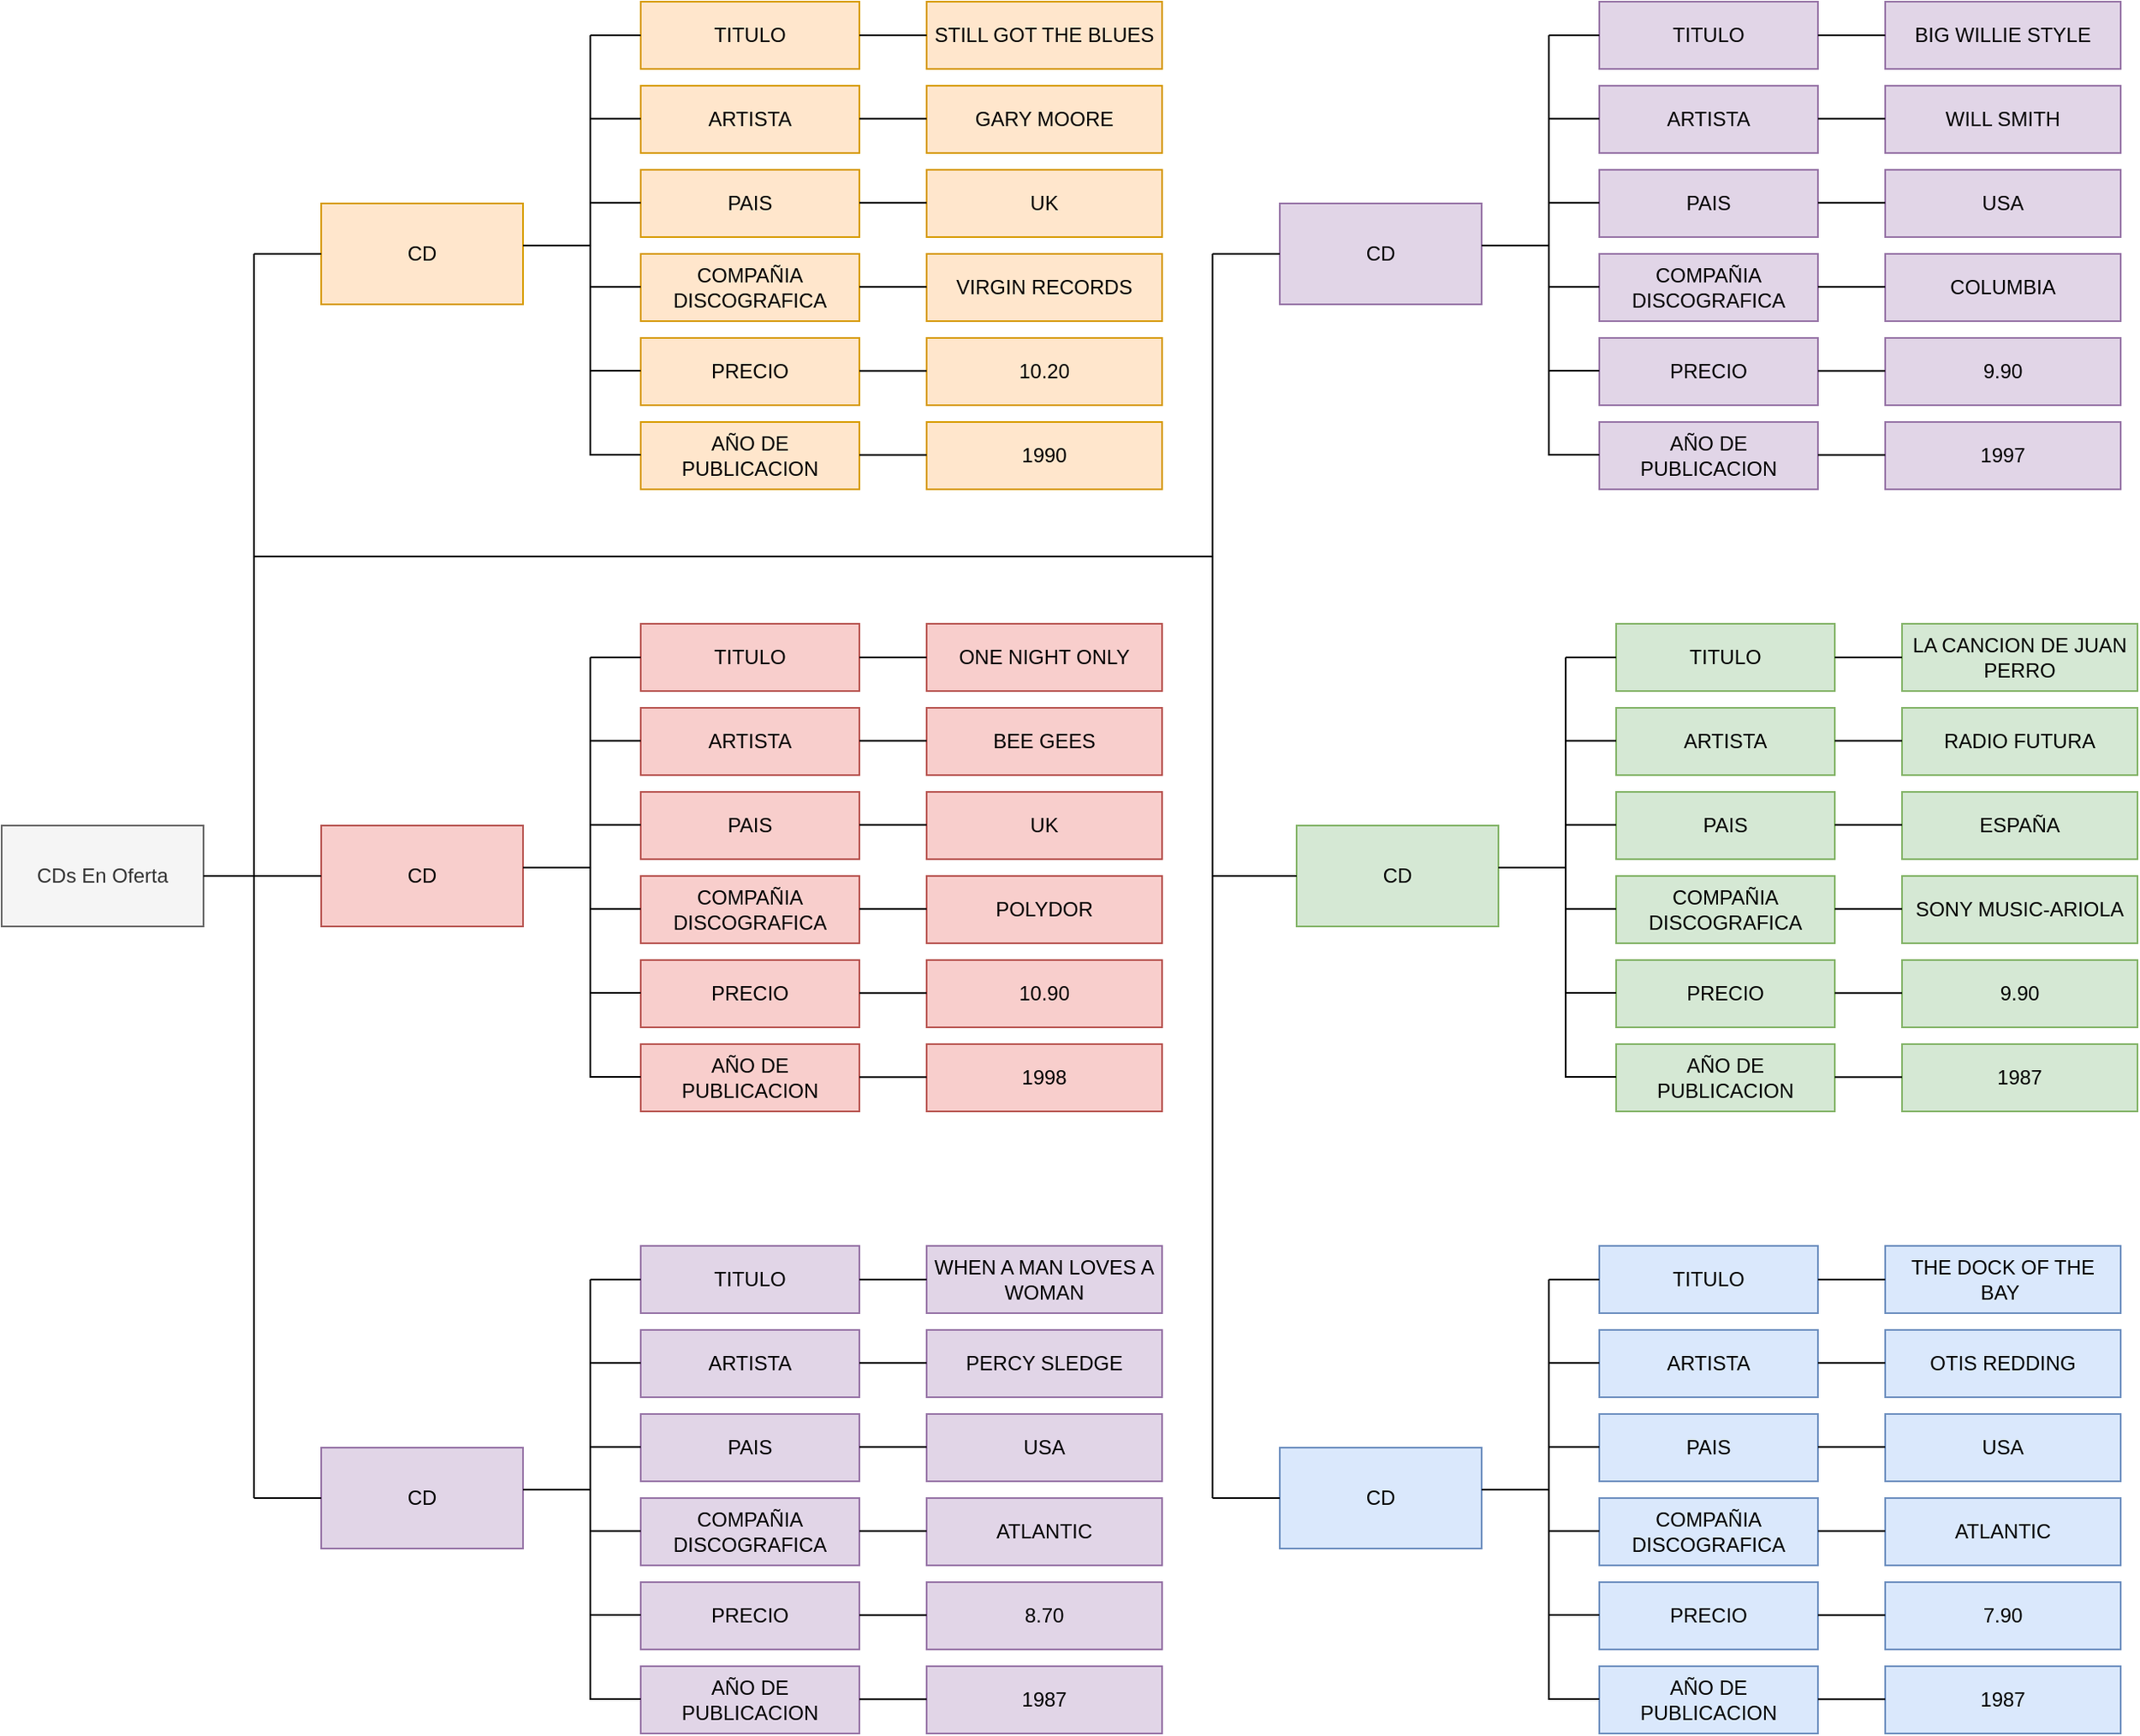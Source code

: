<mxfile version="21.8.2" type="onedrive">
  <diagram name="Página-1" id="pk2CusQJOXCwYCAtvx15">
    <mxGraphModel grid="1" page="1" gridSize="10" guides="1" tooltips="1" connect="1" arrows="1" fold="1" pageScale="1" pageWidth="827" pageHeight="1169" math="0" shadow="0">
      <root>
        <mxCell id="0" />
        <mxCell id="1" parent="0" />
        <mxCell id="7-BalMl8K1AypJRsd0sW-47" value="CDs En Oferta" style="rounded=0;whiteSpace=wrap;html=1;fillColor=#f5f5f5;strokeColor=#666666;fontColor=#333333;" vertex="1" parent="1">
          <mxGeometry x="10" y="520" width="120" height="60" as="geometry" />
        </mxCell>
        <mxCell id="7-BalMl8K1AypJRsd0sW-75" value="TITULO" style="rounded=0;whiteSpace=wrap;html=1;fillColor=#ffe6cc;strokeColor=#d79b00;" vertex="1" parent="1">
          <mxGeometry x="390" y="30" width="130" height="40" as="geometry" />
        </mxCell>
        <mxCell id="7-BalMl8K1AypJRsd0sW-76" value="COMPAÑIA DISCOGRAFICA" style="rounded=0;whiteSpace=wrap;html=1;fillColor=#ffe6cc;strokeColor=#d79b00;" vertex="1" parent="1">
          <mxGeometry x="390" y="180" width="130" height="40" as="geometry" />
        </mxCell>
        <mxCell id="7-BalMl8K1AypJRsd0sW-77" value="PAIS" style="rounded=0;whiteSpace=wrap;html=1;fillColor=#ffe6cc;strokeColor=#d79b00;" vertex="1" parent="1">
          <mxGeometry x="390" y="130" width="130" height="40" as="geometry" />
        </mxCell>
        <mxCell id="7-BalMl8K1AypJRsd0sW-78" value="ARTISTA" style="rounded=0;whiteSpace=wrap;html=1;fillColor=#ffe6cc;strokeColor=#d79b00;" vertex="1" parent="1">
          <mxGeometry x="390" y="80" width="130" height="40" as="geometry" />
        </mxCell>
        <mxCell id="7-BalMl8K1AypJRsd0sW-79" value="STILL GOT THE BLUES" style="rounded=0;whiteSpace=wrap;html=1;fillColor=#ffe6cc;strokeColor=#d79b00;" vertex="1" parent="1">
          <mxGeometry x="560" y="30" width="140" height="40" as="geometry" />
        </mxCell>
        <mxCell id="7-BalMl8K1AypJRsd0sW-80" value="VIRGIN RECORDS" style="rounded=0;whiteSpace=wrap;html=1;fillColor=#ffe6cc;strokeColor=#d79b00;" vertex="1" parent="1">
          <mxGeometry x="560" y="180" width="140" height="40" as="geometry" />
        </mxCell>
        <mxCell id="7-BalMl8K1AypJRsd0sW-81" value="UK" style="rounded=0;whiteSpace=wrap;html=1;fillColor=#ffe6cc;strokeColor=#d79b00;" vertex="1" parent="1">
          <mxGeometry x="560" y="130" width="140" height="40" as="geometry" />
        </mxCell>
        <mxCell id="7-BalMl8K1AypJRsd0sW-82" value="GARY MOORE" style="rounded=0;whiteSpace=wrap;html=1;fillColor=#ffe6cc;strokeColor=#d79b00;" vertex="1" parent="1">
          <mxGeometry x="560" y="80" width="140" height="40" as="geometry" />
        </mxCell>
        <mxCell id="7-BalMl8K1AypJRsd0sW-83" value="CD" style="rounded=0;whiteSpace=wrap;html=1;fillColor=#ffe6cc;strokeColor=#d79b00;" vertex="1" parent="1">
          <mxGeometry x="200" y="150" width="120" height="60" as="geometry" />
        </mxCell>
        <mxCell id="7-BalMl8K1AypJRsd0sW-84" value="" style="endArrow=none;html=1;rounded=0;exitX=1;exitY=0.5;exitDx=0;exitDy=0;" edge="1" parent="1">
          <mxGeometry width="50" height="50" relative="1" as="geometry">
            <mxPoint x="320" y="175" as="sourcePoint" />
            <mxPoint x="360" y="175" as="targetPoint" />
          </mxGeometry>
        </mxCell>
        <mxCell id="7-BalMl8K1AypJRsd0sW-85" value="" style="endArrow=none;html=1;rounded=0;" edge="1" parent="1">
          <mxGeometry width="50" height="50" relative="1" as="geometry">
            <mxPoint x="360" y="300" as="sourcePoint" />
            <mxPoint x="360" y="50" as="targetPoint" />
          </mxGeometry>
        </mxCell>
        <mxCell id="7-BalMl8K1AypJRsd0sW-86" value="" style="endArrow=none;html=1;rounded=0;entryX=0;entryY=0.5;entryDx=0;entryDy=0;" edge="1" parent="1">
          <mxGeometry width="50" height="50" relative="1" as="geometry">
            <mxPoint x="360" y="50" as="sourcePoint" />
            <mxPoint x="390" y="50" as="targetPoint" />
          </mxGeometry>
        </mxCell>
        <mxCell id="7-BalMl8K1AypJRsd0sW-87" value="" style="endArrow=none;html=1;rounded=0;entryX=0;entryY=0.5;entryDx=0;entryDy=0;" edge="1" parent="1">
          <mxGeometry width="50" height="50" relative="1" as="geometry">
            <mxPoint x="360" y="149.58" as="sourcePoint" />
            <mxPoint x="390" y="149.58" as="targetPoint" />
          </mxGeometry>
        </mxCell>
        <mxCell id="7-BalMl8K1AypJRsd0sW-88" value="" style="endArrow=none;html=1;rounded=0;entryX=0;entryY=0.5;entryDx=0;entryDy=0;" edge="1" parent="1">
          <mxGeometry width="50" height="50" relative="1" as="geometry">
            <mxPoint x="360" y="199.58" as="sourcePoint" />
            <mxPoint x="390" y="199.58" as="targetPoint" />
          </mxGeometry>
        </mxCell>
        <mxCell id="7-BalMl8K1AypJRsd0sW-89" value="" style="endArrow=none;html=1;rounded=0;entryX=0;entryY=0.5;entryDx=0;entryDy=0;" edge="1" parent="1">
          <mxGeometry width="50" height="50" relative="1" as="geometry">
            <mxPoint x="360" y="99.58" as="sourcePoint" />
            <mxPoint x="390" y="99.58" as="targetPoint" />
          </mxGeometry>
        </mxCell>
        <mxCell id="7-BalMl8K1AypJRsd0sW-90" value="" style="endArrow=none;html=1;rounded=0;entryX=0;entryY=0.5;entryDx=0;entryDy=0;" edge="1" parent="1" target="7-BalMl8K1AypJRsd0sW-79">
          <mxGeometry width="50" height="50" relative="1" as="geometry">
            <mxPoint x="520" y="50" as="sourcePoint" />
            <mxPoint x="570" as="targetPoint" />
          </mxGeometry>
        </mxCell>
        <mxCell id="7-BalMl8K1AypJRsd0sW-91" value="" style="endArrow=none;html=1;rounded=0;entryX=0;entryY=0.5;entryDx=0;entryDy=0;" edge="1" parent="1">
          <mxGeometry width="50" height="50" relative="1" as="geometry">
            <mxPoint x="520" y="149.58" as="sourcePoint" />
            <mxPoint x="560" y="149.58" as="targetPoint" />
          </mxGeometry>
        </mxCell>
        <mxCell id="7-BalMl8K1AypJRsd0sW-92" value="" style="endArrow=none;html=1;rounded=0;entryX=0;entryY=0.5;entryDx=0;entryDy=0;" edge="1" parent="1">
          <mxGeometry width="50" height="50" relative="1" as="geometry">
            <mxPoint x="520" y="99.58" as="sourcePoint" />
            <mxPoint x="560" y="99.58" as="targetPoint" />
          </mxGeometry>
        </mxCell>
        <mxCell id="7-BalMl8K1AypJRsd0sW-93" value="" style="endArrow=none;html=1;rounded=0;entryX=0;entryY=0.5;entryDx=0;entryDy=0;" edge="1" parent="1">
          <mxGeometry width="50" height="50" relative="1" as="geometry">
            <mxPoint x="520" y="199.58" as="sourcePoint" />
            <mxPoint x="560" y="199.58" as="targetPoint" />
          </mxGeometry>
        </mxCell>
        <mxCell id="7-BalMl8K1AypJRsd0sW-94" value="AÑO DE PUBLICACION" style="rounded=0;whiteSpace=wrap;html=1;fillColor=#ffe6cc;strokeColor=#d79b00;" vertex="1" parent="1">
          <mxGeometry x="390" y="280" width="130" height="40" as="geometry" />
        </mxCell>
        <mxCell id="7-BalMl8K1AypJRsd0sW-95" value="PRECIO" style="rounded=0;whiteSpace=wrap;html=1;fillColor=#ffe6cc;strokeColor=#d79b00;" vertex="1" parent="1">
          <mxGeometry x="390" y="230" width="130" height="40" as="geometry" />
        </mxCell>
        <mxCell id="7-BalMl8K1AypJRsd0sW-96" value="10.20" style="rounded=0;whiteSpace=wrap;html=1;fillColor=#ffe6cc;strokeColor=#d79b00;" vertex="1" parent="1">
          <mxGeometry x="560" y="230" width="140" height="40" as="geometry" />
        </mxCell>
        <mxCell id="7-BalMl8K1AypJRsd0sW-97" value="" style="endArrow=none;html=1;rounded=0;entryX=0;entryY=0.5;entryDx=0;entryDy=0;" edge="1" parent="1">
          <mxGeometry width="50" height="50" relative="1" as="geometry">
            <mxPoint x="520" y="249.58" as="sourcePoint" />
            <mxPoint x="560" y="249.58" as="targetPoint" />
          </mxGeometry>
        </mxCell>
        <mxCell id="7-BalMl8K1AypJRsd0sW-98" value="1990" style="rounded=0;whiteSpace=wrap;html=1;fillColor=#ffe6cc;strokeColor=#d79b00;" vertex="1" parent="1">
          <mxGeometry x="560" y="280" width="140" height="40" as="geometry" />
        </mxCell>
        <mxCell id="7-BalMl8K1AypJRsd0sW-99" value="" style="endArrow=none;html=1;rounded=0;entryX=0;entryY=0.5;entryDx=0;entryDy=0;" edge="1" parent="1">
          <mxGeometry width="50" height="50" relative="1" as="geometry">
            <mxPoint x="520" y="299.58" as="sourcePoint" />
            <mxPoint x="560" y="299.58" as="targetPoint" />
          </mxGeometry>
        </mxCell>
        <mxCell id="7-BalMl8K1AypJRsd0sW-100" value="" style="endArrow=none;html=1;rounded=0;entryX=0;entryY=0.5;entryDx=0;entryDy=0;" edge="1" parent="1">
          <mxGeometry width="50" height="50" relative="1" as="geometry">
            <mxPoint x="360" y="299.5" as="sourcePoint" />
            <mxPoint x="390" y="299.5" as="targetPoint" />
          </mxGeometry>
        </mxCell>
        <mxCell id="7-BalMl8K1AypJRsd0sW-101" value="" style="endArrow=none;html=1;rounded=0;entryX=0;entryY=0.5;entryDx=0;entryDy=0;" edge="1" parent="1">
          <mxGeometry width="50" height="50" relative="1" as="geometry">
            <mxPoint x="360" y="249.5" as="sourcePoint" />
            <mxPoint x="390" y="249.5" as="targetPoint" />
          </mxGeometry>
        </mxCell>
        <mxCell id="7-BalMl8K1AypJRsd0sW-102" value="TITULO" style="rounded=0;whiteSpace=wrap;html=1;fillColor=#f8cecc;strokeColor=#b85450;" vertex="1" parent="1">
          <mxGeometry x="390" y="400" width="130" height="40" as="geometry" />
        </mxCell>
        <mxCell id="7-BalMl8K1AypJRsd0sW-103" value="COMPAÑIA DISCOGRAFICA" style="rounded=0;whiteSpace=wrap;html=1;fillColor=#f8cecc;strokeColor=#b85450;" vertex="1" parent="1">
          <mxGeometry x="390" y="550" width="130" height="40" as="geometry" />
        </mxCell>
        <mxCell id="7-BalMl8K1AypJRsd0sW-104" value="PAIS" style="rounded=0;whiteSpace=wrap;html=1;fillColor=#f8cecc;strokeColor=#b85450;" vertex="1" parent="1">
          <mxGeometry x="390" y="500" width="130" height="40" as="geometry" />
        </mxCell>
        <mxCell id="7-BalMl8K1AypJRsd0sW-105" value="ARTISTA" style="rounded=0;whiteSpace=wrap;html=1;fillColor=#f8cecc;strokeColor=#b85450;" vertex="1" parent="1">
          <mxGeometry x="390" y="450" width="130" height="40" as="geometry" />
        </mxCell>
        <mxCell id="7-BalMl8K1AypJRsd0sW-106" value="ONE NIGHT ONLY" style="rounded=0;whiteSpace=wrap;html=1;fillColor=#f8cecc;strokeColor=#b85450;" vertex="1" parent="1">
          <mxGeometry x="560" y="400" width="140" height="40" as="geometry" />
        </mxCell>
        <mxCell id="7-BalMl8K1AypJRsd0sW-107" value="POLYDOR" style="rounded=0;whiteSpace=wrap;html=1;fillColor=#f8cecc;strokeColor=#b85450;" vertex="1" parent="1">
          <mxGeometry x="560" y="550" width="140" height="40" as="geometry" />
        </mxCell>
        <mxCell id="7-BalMl8K1AypJRsd0sW-108" value="UK" style="rounded=0;whiteSpace=wrap;html=1;fillColor=#f8cecc;strokeColor=#b85450;" vertex="1" parent="1">
          <mxGeometry x="560" y="500" width="140" height="40" as="geometry" />
        </mxCell>
        <mxCell id="7-BalMl8K1AypJRsd0sW-109" value="BEE GEES" style="rounded=0;whiteSpace=wrap;html=1;fillColor=#f8cecc;strokeColor=#b85450;" vertex="1" parent="1">
          <mxGeometry x="560" y="450" width="140" height="40" as="geometry" />
        </mxCell>
        <mxCell id="7-BalMl8K1AypJRsd0sW-110" value="CD" style="rounded=0;whiteSpace=wrap;html=1;fillColor=#f8cecc;strokeColor=#b85450;" vertex="1" parent="1">
          <mxGeometry x="200" y="520" width="120" height="60" as="geometry" />
        </mxCell>
        <mxCell id="7-BalMl8K1AypJRsd0sW-111" value="" style="endArrow=none;html=1;rounded=0;exitX=1;exitY=0.5;exitDx=0;exitDy=0;" edge="1" parent="1">
          <mxGeometry width="50" height="50" relative="1" as="geometry">
            <mxPoint x="320" y="545" as="sourcePoint" />
            <mxPoint x="360" y="545" as="targetPoint" />
          </mxGeometry>
        </mxCell>
        <mxCell id="7-BalMl8K1AypJRsd0sW-112" value="" style="endArrow=none;html=1;rounded=0;" edge="1" parent="1">
          <mxGeometry width="50" height="50" relative="1" as="geometry">
            <mxPoint x="360" y="670" as="sourcePoint" />
            <mxPoint x="360" y="420" as="targetPoint" />
          </mxGeometry>
        </mxCell>
        <mxCell id="7-BalMl8K1AypJRsd0sW-113" value="" style="endArrow=none;html=1;rounded=0;entryX=0;entryY=0.5;entryDx=0;entryDy=0;" edge="1" parent="1">
          <mxGeometry width="50" height="50" relative="1" as="geometry">
            <mxPoint x="360" y="420" as="sourcePoint" />
            <mxPoint x="390" y="420" as="targetPoint" />
          </mxGeometry>
        </mxCell>
        <mxCell id="7-BalMl8K1AypJRsd0sW-114" value="" style="endArrow=none;html=1;rounded=0;entryX=0;entryY=0.5;entryDx=0;entryDy=0;" edge="1" parent="1">
          <mxGeometry width="50" height="50" relative="1" as="geometry">
            <mxPoint x="360" y="519.58" as="sourcePoint" />
            <mxPoint x="390" y="519.58" as="targetPoint" />
          </mxGeometry>
        </mxCell>
        <mxCell id="7-BalMl8K1AypJRsd0sW-115" value="" style="endArrow=none;html=1;rounded=0;entryX=0;entryY=0.5;entryDx=0;entryDy=0;" edge="1" parent="1">
          <mxGeometry width="50" height="50" relative="1" as="geometry">
            <mxPoint x="360" y="569.58" as="sourcePoint" />
            <mxPoint x="390" y="569.58" as="targetPoint" />
          </mxGeometry>
        </mxCell>
        <mxCell id="7-BalMl8K1AypJRsd0sW-116" value="" style="endArrow=none;html=1;rounded=0;entryX=0;entryY=0.5;entryDx=0;entryDy=0;" edge="1" parent="1">
          <mxGeometry width="50" height="50" relative="1" as="geometry">
            <mxPoint x="360" y="469.58" as="sourcePoint" />
            <mxPoint x="390" y="469.58" as="targetPoint" />
          </mxGeometry>
        </mxCell>
        <mxCell id="7-BalMl8K1AypJRsd0sW-117" value="" style="endArrow=none;html=1;rounded=0;entryX=0;entryY=0.5;entryDx=0;entryDy=0;" edge="1" parent="1" target="7-BalMl8K1AypJRsd0sW-106">
          <mxGeometry width="50" height="50" relative="1" as="geometry">
            <mxPoint x="520" y="420" as="sourcePoint" />
            <mxPoint x="570" y="370" as="targetPoint" />
          </mxGeometry>
        </mxCell>
        <mxCell id="7-BalMl8K1AypJRsd0sW-118" value="" style="endArrow=none;html=1;rounded=0;entryX=0;entryY=0.5;entryDx=0;entryDy=0;" edge="1" parent="1">
          <mxGeometry width="50" height="50" relative="1" as="geometry">
            <mxPoint x="520" y="519.58" as="sourcePoint" />
            <mxPoint x="560" y="519.58" as="targetPoint" />
          </mxGeometry>
        </mxCell>
        <mxCell id="7-BalMl8K1AypJRsd0sW-119" value="" style="endArrow=none;html=1;rounded=0;entryX=0;entryY=0.5;entryDx=0;entryDy=0;" edge="1" parent="1">
          <mxGeometry width="50" height="50" relative="1" as="geometry">
            <mxPoint x="520" y="469.58" as="sourcePoint" />
            <mxPoint x="560" y="469.58" as="targetPoint" />
          </mxGeometry>
        </mxCell>
        <mxCell id="7-BalMl8K1AypJRsd0sW-120" value="" style="endArrow=none;html=1;rounded=0;entryX=0;entryY=0.5;entryDx=0;entryDy=0;" edge="1" parent="1">
          <mxGeometry width="50" height="50" relative="1" as="geometry">
            <mxPoint x="520" y="569.58" as="sourcePoint" />
            <mxPoint x="560" y="569.58" as="targetPoint" />
          </mxGeometry>
        </mxCell>
        <mxCell id="7-BalMl8K1AypJRsd0sW-121" value="AÑO DE PUBLICACION" style="rounded=0;whiteSpace=wrap;html=1;fillColor=#f8cecc;strokeColor=#b85450;" vertex="1" parent="1">
          <mxGeometry x="390" y="650" width="130" height="40" as="geometry" />
        </mxCell>
        <mxCell id="7-BalMl8K1AypJRsd0sW-122" value="PRECIO" style="rounded=0;whiteSpace=wrap;html=1;fillColor=#f8cecc;strokeColor=#b85450;" vertex="1" parent="1">
          <mxGeometry x="390" y="600" width="130" height="40" as="geometry" />
        </mxCell>
        <mxCell id="7-BalMl8K1AypJRsd0sW-123" value="10.90" style="rounded=0;whiteSpace=wrap;html=1;fillColor=#f8cecc;strokeColor=#b85450;" vertex="1" parent="1">
          <mxGeometry x="560" y="600" width="140" height="40" as="geometry" />
        </mxCell>
        <mxCell id="7-BalMl8K1AypJRsd0sW-124" value="" style="endArrow=none;html=1;rounded=0;entryX=0;entryY=0.5;entryDx=0;entryDy=0;" edge="1" parent="1">
          <mxGeometry width="50" height="50" relative="1" as="geometry">
            <mxPoint x="520" y="619.58" as="sourcePoint" />
            <mxPoint x="560" y="619.58" as="targetPoint" />
          </mxGeometry>
        </mxCell>
        <mxCell id="7-BalMl8K1AypJRsd0sW-125" value="1998" style="rounded=0;whiteSpace=wrap;html=1;fillColor=#f8cecc;strokeColor=#b85450;" vertex="1" parent="1">
          <mxGeometry x="560" y="650" width="140" height="40" as="geometry" />
        </mxCell>
        <mxCell id="7-BalMl8K1AypJRsd0sW-126" value="" style="endArrow=none;html=1;rounded=0;entryX=0;entryY=0.5;entryDx=0;entryDy=0;" edge="1" parent="1">
          <mxGeometry width="50" height="50" relative="1" as="geometry">
            <mxPoint x="520" y="669.58" as="sourcePoint" />
            <mxPoint x="560" y="669.58" as="targetPoint" />
          </mxGeometry>
        </mxCell>
        <mxCell id="7-BalMl8K1AypJRsd0sW-127" value="" style="endArrow=none;html=1;rounded=0;entryX=0;entryY=0.5;entryDx=0;entryDy=0;" edge="1" parent="1">
          <mxGeometry width="50" height="50" relative="1" as="geometry">
            <mxPoint x="360" y="669.5" as="sourcePoint" />
            <mxPoint x="390" y="669.5" as="targetPoint" />
          </mxGeometry>
        </mxCell>
        <mxCell id="7-BalMl8K1AypJRsd0sW-128" value="" style="endArrow=none;html=1;rounded=0;entryX=0;entryY=0.5;entryDx=0;entryDy=0;" edge="1" parent="1">
          <mxGeometry width="50" height="50" relative="1" as="geometry">
            <mxPoint x="360" y="619.5" as="sourcePoint" />
            <mxPoint x="390" y="619.5" as="targetPoint" />
          </mxGeometry>
        </mxCell>
        <mxCell id="7-BalMl8K1AypJRsd0sW-129" value="TITULO" style="rounded=0;whiteSpace=wrap;html=1;fillColor=#e1d5e7;strokeColor=#9673a6;" vertex="1" parent="1">
          <mxGeometry x="390" y="770" width="130" height="40" as="geometry" />
        </mxCell>
        <mxCell id="7-BalMl8K1AypJRsd0sW-130" value="COMPAÑIA DISCOGRAFICA" style="rounded=0;whiteSpace=wrap;html=1;fillColor=#e1d5e7;strokeColor=#9673a6;" vertex="1" parent="1">
          <mxGeometry x="390" y="920" width="130" height="40" as="geometry" />
        </mxCell>
        <mxCell id="7-BalMl8K1AypJRsd0sW-131" value="PAIS" style="rounded=0;whiteSpace=wrap;html=1;fillColor=#e1d5e7;strokeColor=#9673a6;" vertex="1" parent="1">
          <mxGeometry x="390" y="870" width="130" height="40" as="geometry" />
        </mxCell>
        <mxCell id="7-BalMl8K1AypJRsd0sW-132" value="ARTISTA" style="rounded=0;whiteSpace=wrap;html=1;fillColor=#e1d5e7;strokeColor=#9673a6;" vertex="1" parent="1">
          <mxGeometry x="390" y="820" width="130" height="40" as="geometry" />
        </mxCell>
        <mxCell id="7-BalMl8K1AypJRsd0sW-133" value="WHEN A MAN LOVES A WOMAN" style="rounded=0;whiteSpace=wrap;html=1;fillColor=#e1d5e7;strokeColor=#9673a6;" vertex="1" parent="1">
          <mxGeometry x="560" y="770" width="140" height="40" as="geometry" />
        </mxCell>
        <mxCell id="7-BalMl8K1AypJRsd0sW-134" value="ATLANTIC" style="rounded=0;whiteSpace=wrap;html=1;fillColor=#e1d5e7;strokeColor=#9673a6;" vertex="1" parent="1">
          <mxGeometry x="560" y="920" width="140" height="40" as="geometry" />
        </mxCell>
        <mxCell id="7-BalMl8K1AypJRsd0sW-135" value="USA" style="rounded=0;whiteSpace=wrap;html=1;fillColor=#e1d5e7;strokeColor=#9673a6;" vertex="1" parent="1">
          <mxGeometry x="560" y="870" width="140" height="40" as="geometry" />
        </mxCell>
        <mxCell id="7-BalMl8K1AypJRsd0sW-136" value="PERCY SLEDGE" style="rounded=0;whiteSpace=wrap;html=1;fillColor=#e1d5e7;strokeColor=#9673a6;" vertex="1" parent="1">
          <mxGeometry x="560" y="820" width="140" height="40" as="geometry" />
        </mxCell>
        <mxCell id="7-BalMl8K1AypJRsd0sW-137" value="CD" style="rounded=0;whiteSpace=wrap;html=1;fillColor=#e1d5e7;strokeColor=#9673a6;" vertex="1" parent="1">
          <mxGeometry x="200" y="890" width="120" height="60" as="geometry" />
        </mxCell>
        <mxCell id="7-BalMl8K1AypJRsd0sW-138" value="" style="endArrow=none;html=1;rounded=0;exitX=1;exitY=0.5;exitDx=0;exitDy=0;" edge="1" parent="1">
          <mxGeometry width="50" height="50" relative="1" as="geometry">
            <mxPoint x="320" y="915" as="sourcePoint" />
            <mxPoint x="360" y="915" as="targetPoint" />
          </mxGeometry>
        </mxCell>
        <mxCell id="7-BalMl8K1AypJRsd0sW-139" value="" style="endArrow=none;html=1;rounded=0;" edge="1" parent="1">
          <mxGeometry width="50" height="50" relative="1" as="geometry">
            <mxPoint x="360" y="1040" as="sourcePoint" />
            <mxPoint x="360" y="790" as="targetPoint" />
          </mxGeometry>
        </mxCell>
        <mxCell id="7-BalMl8K1AypJRsd0sW-140" value="" style="endArrow=none;html=1;rounded=0;entryX=0;entryY=0.5;entryDx=0;entryDy=0;" edge="1" parent="1">
          <mxGeometry width="50" height="50" relative="1" as="geometry">
            <mxPoint x="360" y="790" as="sourcePoint" />
            <mxPoint x="390" y="790" as="targetPoint" />
          </mxGeometry>
        </mxCell>
        <mxCell id="7-BalMl8K1AypJRsd0sW-141" value="" style="endArrow=none;html=1;rounded=0;entryX=0;entryY=0.5;entryDx=0;entryDy=0;" edge="1" parent="1">
          <mxGeometry width="50" height="50" relative="1" as="geometry">
            <mxPoint x="360" y="889.58" as="sourcePoint" />
            <mxPoint x="390" y="889.58" as="targetPoint" />
          </mxGeometry>
        </mxCell>
        <mxCell id="7-BalMl8K1AypJRsd0sW-142" value="" style="endArrow=none;html=1;rounded=0;entryX=0;entryY=0.5;entryDx=0;entryDy=0;" edge="1" parent="1">
          <mxGeometry width="50" height="50" relative="1" as="geometry">
            <mxPoint x="360" y="939.58" as="sourcePoint" />
            <mxPoint x="390" y="939.58" as="targetPoint" />
          </mxGeometry>
        </mxCell>
        <mxCell id="7-BalMl8K1AypJRsd0sW-143" value="" style="endArrow=none;html=1;rounded=0;entryX=0;entryY=0.5;entryDx=0;entryDy=0;" edge="1" parent="1">
          <mxGeometry width="50" height="50" relative="1" as="geometry">
            <mxPoint x="360" y="839.58" as="sourcePoint" />
            <mxPoint x="390" y="839.58" as="targetPoint" />
          </mxGeometry>
        </mxCell>
        <mxCell id="7-BalMl8K1AypJRsd0sW-144" value="" style="endArrow=none;html=1;rounded=0;entryX=0;entryY=0.5;entryDx=0;entryDy=0;" edge="1" parent="1" target="7-BalMl8K1AypJRsd0sW-133">
          <mxGeometry width="50" height="50" relative="1" as="geometry">
            <mxPoint x="520" y="790" as="sourcePoint" />
            <mxPoint x="570" y="740" as="targetPoint" />
          </mxGeometry>
        </mxCell>
        <mxCell id="7-BalMl8K1AypJRsd0sW-145" value="" style="endArrow=none;html=1;rounded=0;entryX=0;entryY=0.5;entryDx=0;entryDy=0;" edge="1" parent="1">
          <mxGeometry width="50" height="50" relative="1" as="geometry">
            <mxPoint x="520" y="889.58" as="sourcePoint" />
            <mxPoint x="560" y="889.58" as="targetPoint" />
          </mxGeometry>
        </mxCell>
        <mxCell id="7-BalMl8K1AypJRsd0sW-146" value="" style="endArrow=none;html=1;rounded=0;entryX=0;entryY=0.5;entryDx=0;entryDy=0;" edge="1" parent="1">
          <mxGeometry width="50" height="50" relative="1" as="geometry">
            <mxPoint x="520" y="839.58" as="sourcePoint" />
            <mxPoint x="560" y="839.58" as="targetPoint" />
          </mxGeometry>
        </mxCell>
        <mxCell id="7-BalMl8K1AypJRsd0sW-147" value="" style="endArrow=none;html=1;rounded=0;entryX=0;entryY=0.5;entryDx=0;entryDy=0;" edge="1" parent="1">
          <mxGeometry width="50" height="50" relative="1" as="geometry">
            <mxPoint x="520" y="939.58" as="sourcePoint" />
            <mxPoint x="560" y="939.58" as="targetPoint" />
          </mxGeometry>
        </mxCell>
        <mxCell id="7-BalMl8K1AypJRsd0sW-148" value="AÑO DE PUBLICACION" style="rounded=0;whiteSpace=wrap;html=1;fillColor=#e1d5e7;strokeColor=#9673a6;" vertex="1" parent="1">
          <mxGeometry x="390" y="1020" width="130" height="40" as="geometry" />
        </mxCell>
        <mxCell id="7-BalMl8K1AypJRsd0sW-149" value="PRECIO" style="rounded=0;whiteSpace=wrap;html=1;fillColor=#e1d5e7;strokeColor=#9673a6;" vertex="1" parent="1">
          <mxGeometry x="390" y="970" width="130" height="40" as="geometry" />
        </mxCell>
        <mxCell id="7-BalMl8K1AypJRsd0sW-150" value="8.70" style="rounded=0;whiteSpace=wrap;html=1;fillColor=#e1d5e7;strokeColor=#9673a6;" vertex="1" parent="1">
          <mxGeometry x="560" y="970" width="140" height="40" as="geometry" />
        </mxCell>
        <mxCell id="7-BalMl8K1AypJRsd0sW-151" value="" style="endArrow=none;html=1;rounded=0;entryX=0;entryY=0.5;entryDx=0;entryDy=0;" edge="1" parent="1">
          <mxGeometry width="50" height="50" relative="1" as="geometry">
            <mxPoint x="520" y="989.58" as="sourcePoint" />
            <mxPoint x="560" y="989.58" as="targetPoint" />
          </mxGeometry>
        </mxCell>
        <mxCell id="7-BalMl8K1AypJRsd0sW-152" value="1987" style="rounded=0;whiteSpace=wrap;html=1;fillColor=#e1d5e7;strokeColor=#9673a6;" vertex="1" parent="1">
          <mxGeometry x="560" y="1020" width="140" height="40" as="geometry" />
        </mxCell>
        <mxCell id="7-BalMl8K1AypJRsd0sW-153" value="" style="endArrow=none;html=1;rounded=0;entryX=0;entryY=0.5;entryDx=0;entryDy=0;" edge="1" parent="1">
          <mxGeometry width="50" height="50" relative="1" as="geometry">
            <mxPoint x="520" y="1039.58" as="sourcePoint" />
            <mxPoint x="560" y="1039.58" as="targetPoint" />
          </mxGeometry>
        </mxCell>
        <mxCell id="7-BalMl8K1AypJRsd0sW-154" value="" style="endArrow=none;html=1;rounded=0;entryX=0;entryY=0.5;entryDx=0;entryDy=0;" edge="1" parent="1">
          <mxGeometry width="50" height="50" relative="1" as="geometry">
            <mxPoint x="360" y="1039.5" as="sourcePoint" />
            <mxPoint x="390" y="1039.5" as="targetPoint" />
          </mxGeometry>
        </mxCell>
        <mxCell id="7-BalMl8K1AypJRsd0sW-155" value="" style="endArrow=none;html=1;rounded=0;entryX=0;entryY=0.5;entryDx=0;entryDy=0;" edge="1" parent="1">
          <mxGeometry width="50" height="50" relative="1" as="geometry">
            <mxPoint x="360" y="989.5" as="sourcePoint" />
            <mxPoint x="390" y="989.5" as="targetPoint" />
          </mxGeometry>
        </mxCell>
        <mxCell id="7-BalMl8K1AypJRsd0sW-156" value="TITULO" style="rounded=0;whiteSpace=wrap;html=1;fillColor=#e1d5e7;strokeColor=#9673a6;" vertex="1" parent="1">
          <mxGeometry x="960" y="30" width="130" height="40" as="geometry" />
        </mxCell>
        <mxCell id="7-BalMl8K1AypJRsd0sW-157" value="COMPAÑIA DISCOGRAFICA" style="rounded=0;whiteSpace=wrap;html=1;fillColor=#e1d5e7;strokeColor=#9673a6;" vertex="1" parent="1">
          <mxGeometry x="960" y="180" width="130" height="40" as="geometry" />
        </mxCell>
        <mxCell id="7-BalMl8K1AypJRsd0sW-158" value="PAIS" style="rounded=0;whiteSpace=wrap;html=1;fillColor=#e1d5e7;strokeColor=#9673a6;" vertex="1" parent="1">
          <mxGeometry x="960" y="130" width="130" height="40" as="geometry" />
        </mxCell>
        <mxCell id="7-BalMl8K1AypJRsd0sW-159" value="ARTISTA" style="rounded=0;whiteSpace=wrap;html=1;fillColor=#e1d5e7;strokeColor=#9673a6;" vertex="1" parent="1">
          <mxGeometry x="960" y="80" width="130" height="40" as="geometry" />
        </mxCell>
        <mxCell id="7-BalMl8K1AypJRsd0sW-160" value="BIG WILLIE STYLE" style="rounded=0;whiteSpace=wrap;html=1;fillColor=#e1d5e7;strokeColor=#9673a6;" vertex="1" parent="1">
          <mxGeometry x="1130" y="30" width="140" height="40" as="geometry" />
        </mxCell>
        <mxCell id="7-BalMl8K1AypJRsd0sW-161" value="COLUMBIA" style="rounded=0;whiteSpace=wrap;html=1;fillColor=#e1d5e7;strokeColor=#9673a6;" vertex="1" parent="1">
          <mxGeometry x="1130" y="180" width="140" height="40" as="geometry" />
        </mxCell>
        <mxCell id="7-BalMl8K1AypJRsd0sW-162" value="USA" style="rounded=0;whiteSpace=wrap;html=1;fillColor=#e1d5e7;strokeColor=#9673a6;" vertex="1" parent="1">
          <mxGeometry x="1130" y="130" width="140" height="40" as="geometry" />
        </mxCell>
        <mxCell id="7-BalMl8K1AypJRsd0sW-163" value="WILL SMITH" style="rounded=0;whiteSpace=wrap;html=1;fillColor=#e1d5e7;strokeColor=#9673a6;" vertex="1" parent="1">
          <mxGeometry x="1130" y="80" width="140" height="40" as="geometry" />
        </mxCell>
        <mxCell id="7-BalMl8K1AypJRsd0sW-164" value="CD" style="rounded=0;whiteSpace=wrap;html=1;fillColor=#e1d5e7;strokeColor=#9673a6;" vertex="1" parent="1">
          <mxGeometry x="770" y="150" width="120" height="60" as="geometry" />
        </mxCell>
        <mxCell id="7-BalMl8K1AypJRsd0sW-165" value="" style="endArrow=none;html=1;rounded=0;exitX=1;exitY=0.5;exitDx=0;exitDy=0;" edge="1" parent="1">
          <mxGeometry width="50" height="50" relative="1" as="geometry">
            <mxPoint x="890" y="175" as="sourcePoint" />
            <mxPoint x="930" y="175" as="targetPoint" />
          </mxGeometry>
        </mxCell>
        <mxCell id="7-BalMl8K1AypJRsd0sW-166" value="" style="endArrow=none;html=1;rounded=0;" edge="1" parent="1">
          <mxGeometry width="50" height="50" relative="1" as="geometry">
            <mxPoint x="930" y="300" as="sourcePoint" />
            <mxPoint x="930" y="50" as="targetPoint" />
          </mxGeometry>
        </mxCell>
        <mxCell id="7-BalMl8K1AypJRsd0sW-167" value="" style="endArrow=none;html=1;rounded=0;entryX=0;entryY=0.5;entryDx=0;entryDy=0;" edge="1" parent="1">
          <mxGeometry width="50" height="50" relative="1" as="geometry">
            <mxPoint x="930" y="50" as="sourcePoint" />
            <mxPoint x="960" y="50" as="targetPoint" />
          </mxGeometry>
        </mxCell>
        <mxCell id="7-BalMl8K1AypJRsd0sW-168" value="" style="endArrow=none;html=1;rounded=0;entryX=0;entryY=0.5;entryDx=0;entryDy=0;" edge="1" parent="1">
          <mxGeometry width="50" height="50" relative="1" as="geometry">
            <mxPoint x="930" y="149.58" as="sourcePoint" />
            <mxPoint x="960" y="149.58" as="targetPoint" />
          </mxGeometry>
        </mxCell>
        <mxCell id="7-BalMl8K1AypJRsd0sW-169" value="" style="endArrow=none;html=1;rounded=0;entryX=0;entryY=0.5;entryDx=0;entryDy=0;" edge="1" parent="1">
          <mxGeometry width="50" height="50" relative="1" as="geometry">
            <mxPoint x="930" y="199.58" as="sourcePoint" />
            <mxPoint x="960" y="199.58" as="targetPoint" />
          </mxGeometry>
        </mxCell>
        <mxCell id="7-BalMl8K1AypJRsd0sW-170" value="" style="endArrow=none;html=1;rounded=0;entryX=0;entryY=0.5;entryDx=0;entryDy=0;" edge="1" parent="1">
          <mxGeometry width="50" height="50" relative="1" as="geometry">
            <mxPoint x="930" y="99.58" as="sourcePoint" />
            <mxPoint x="960" y="99.58" as="targetPoint" />
          </mxGeometry>
        </mxCell>
        <mxCell id="7-BalMl8K1AypJRsd0sW-171" value="" style="endArrow=none;html=1;rounded=0;entryX=0;entryY=0.5;entryDx=0;entryDy=0;" edge="1" parent="1" target="7-BalMl8K1AypJRsd0sW-160">
          <mxGeometry width="50" height="50" relative="1" as="geometry">
            <mxPoint x="1090" y="50" as="sourcePoint" />
            <mxPoint x="1140" as="targetPoint" />
          </mxGeometry>
        </mxCell>
        <mxCell id="7-BalMl8K1AypJRsd0sW-172" value="" style="endArrow=none;html=1;rounded=0;entryX=0;entryY=0.5;entryDx=0;entryDy=0;" edge="1" parent="1">
          <mxGeometry width="50" height="50" relative="1" as="geometry">
            <mxPoint x="1090" y="149.58" as="sourcePoint" />
            <mxPoint x="1130" y="149.58" as="targetPoint" />
          </mxGeometry>
        </mxCell>
        <mxCell id="7-BalMl8K1AypJRsd0sW-173" value="" style="endArrow=none;html=1;rounded=0;entryX=0;entryY=0.5;entryDx=0;entryDy=0;" edge="1" parent="1">
          <mxGeometry width="50" height="50" relative="1" as="geometry">
            <mxPoint x="1090" y="99.58" as="sourcePoint" />
            <mxPoint x="1130" y="99.58" as="targetPoint" />
          </mxGeometry>
        </mxCell>
        <mxCell id="7-BalMl8K1AypJRsd0sW-174" value="" style="endArrow=none;html=1;rounded=0;entryX=0;entryY=0.5;entryDx=0;entryDy=0;" edge="1" parent="1">
          <mxGeometry width="50" height="50" relative="1" as="geometry">
            <mxPoint x="1090" y="199.58" as="sourcePoint" />
            <mxPoint x="1130" y="199.58" as="targetPoint" />
          </mxGeometry>
        </mxCell>
        <mxCell id="7-BalMl8K1AypJRsd0sW-175" value="AÑO DE PUBLICACION" style="rounded=0;whiteSpace=wrap;html=1;fillColor=#e1d5e7;strokeColor=#9673a6;" vertex="1" parent="1">
          <mxGeometry x="960" y="280" width="130" height="40" as="geometry" />
        </mxCell>
        <mxCell id="7-BalMl8K1AypJRsd0sW-176" value="PRECIO" style="rounded=0;whiteSpace=wrap;html=1;fillColor=#e1d5e7;strokeColor=#9673a6;" vertex="1" parent="1">
          <mxGeometry x="960" y="230" width="130" height="40" as="geometry" />
        </mxCell>
        <mxCell id="7-BalMl8K1AypJRsd0sW-177" value="9.90" style="rounded=0;whiteSpace=wrap;html=1;fillColor=#e1d5e7;strokeColor=#9673a6;" vertex="1" parent="1">
          <mxGeometry x="1130" y="230" width="140" height="40" as="geometry" />
        </mxCell>
        <mxCell id="7-BalMl8K1AypJRsd0sW-178" value="" style="endArrow=none;html=1;rounded=0;entryX=0;entryY=0.5;entryDx=0;entryDy=0;" edge="1" parent="1">
          <mxGeometry width="50" height="50" relative="1" as="geometry">
            <mxPoint x="1090" y="249.58" as="sourcePoint" />
            <mxPoint x="1130" y="249.58" as="targetPoint" />
          </mxGeometry>
        </mxCell>
        <mxCell id="7-BalMl8K1AypJRsd0sW-179" value="1997" style="rounded=0;whiteSpace=wrap;html=1;fillColor=#e1d5e7;strokeColor=#9673a6;" vertex="1" parent="1">
          <mxGeometry x="1130" y="280" width="140" height="40" as="geometry" />
        </mxCell>
        <mxCell id="7-BalMl8K1AypJRsd0sW-180" value="" style="endArrow=none;html=1;rounded=0;entryX=0;entryY=0.5;entryDx=0;entryDy=0;" edge="1" parent="1">
          <mxGeometry width="50" height="50" relative="1" as="geometry">
            <mxPoint x="1090" y="299.58" as="sourcePoint" />
            <mxPoint x="1130" y="299.58" as="targetPoint" />
          </mxGeometry>
        </mxCell>
        <mxCell id="7-BalMl8K1AypJRsd0sW-181" value="" style="endArrow=none;html=1;rounded=0;entryX=0;entryY=0.5;entryDx=0;entryDy=0;" edge="1" parent="1">
          <mxGeometry width="50" height="50" relative="1" as="geometry">
            <mxPoint x="930" y="299.5" as="sourcePoint" />
            <mxPoint x="960" y="299.5" as="targetPoint" />
          </mxGeometry>
        </mxCell>
        <mxCell id="7-BalMl8K1AypJRsd0sW-182" value="" style="endArrow=none;html=1;rounded=0;entryX=0;entryY=0.5;entryDx=0;entryDy=0;" edge="1" parent="1">
          <mxGeometry width="50" height="50" relative="1" as="geometry">
            <mxPoint x="930" y="249.5" as="sourcePoint" />
            <mxPoint x="960" y="249.5" as="targetPoint" />
          </mxGeometry>
        </mxCell>
        <mxCell id="7-BalMl8K1AypJRsd0sW-183" value="TITULO" style="rounded=0;whiteSpace=wrap;html=1;fillColor=#d5e8d4;strokeColor=#82b366;" vertex="1" parent="1">
          <mxGeometry x="970" y="400" width="130" height="40" as="geometry" />
        </mxCell>
        <mxCell id="7-BalMl8K1AypJRsd0sW-184" value="COMPAÑIA DISCOGRAFICA" style="rounded=0;whiteSpace=wrap;html=1;fillColor=#d5e8d4;strokeColor=#82b366;" vertex="1" parent="1">
          <mxGeometry x="970" y="550" width="130" height="40" as="geometry" />
        </mxCell>
        <mxCell id="7-BalMl8K1AypJRsd0sW-185" value="PAIS" style="rounded=0;whiteSpace=wrap;html=1;fillColor=#d5e8d4;strokeColor=#82b366;" vertex="1" parent="1">
          <mxGeometry x="970" y="500" width="130" height="40" as="geometry" />
        </mxCell>
        <mxCell id="7-BalMl8K1AypJRsd0sW-186" value="ARTISTA" style="rounded=0;whiteSpace=wrap;html=1;fillColor=#d5e8d4;strokeColor=#82b366;" vertex="1" parent="1">
          <mxGeometry x="970" y="450" width="130" height="40" as="geometry" />
        </mxCell>
        <mxCell id="7-BalMl8K1AypJRsd0sW-187" value="LA CANCION DE JUAN PERRO" style="rounded=0;whiteSpace=wrap;html=1;fillColor=#d5e8d4;strokeColor=#82b366;" vertex="1" parent="1">
          <mxGeometry x="1140" y="400" width="140" height="40" as="geometry" />
        </mxCell>
        <mxCell id="7-BalMl8K1AypJRsd0sW-188" value="SONY MUSIC-ARIOLA" style="rounded=0;whiteSpace=wrap;html=1;fillColor=#d5e8d4;strokeColor=#82b366;" vertex="1" parent="1">
          <mxGeometry x="1140" y="550" width="140" height="40" as="geometry" />
        </mxCell>
        <mxCell id="7-BalMl8K1AypJRsd0sW-189" value="ESPAÑA" style="rounded=0;whiteSpace=wrap;html=1;fillColor=#d5e8d4;strokeColor=#82b366;" vertex="1" parent="1">
          <mxGeometry x="1140" y="500" width="140" height="40" as="geometry" />
        </mxCell>
        <mxCell id="7-BalMl8K1AypJRsd0sW-190" value="RADIO FUTURA" style="rounded=0;whiteSpace=wrap;html=1;fillColor=#d5e8d4;strokeColor=#82b366;" vertex="1" parent="1">
          <mxGeometry x="1140" y="450" width="140" height="40" as="geometry" />
        </mxCell>
        <mxCell id="7-BalMl8K1AypJRsd0sW-191" value="CD" style="rounded=0;whiteSpace=wrap;html=1;fillColor=#d5e8d4;strokeColor=#82b366;" vertex="1" parent="1">
          <mxGeometry x="780" y="520" width="120" height="60" as="geometry" />
        </mxCell>
        <mxCell id="7-BalMl8K1AypJRsd0sW-192" value="" style="endArrow=none;html=1;rounded=0;exitX=1;exitY=0.5;exitDx=0;exitDy=0;" edge="1" parent="1">
          <mxGeometry width="50" height="50" relative="1" as="geometry">
            <mxPoint x="900" y="545" as="sourcePoint" />
            <mxPoint x="940" y="545" as="targetPoint" />
          </mxGeometry>
        </mxCell>
        <mxCell id="7-BalMl8K1AypJRsd0sW-193" value="" style="endArrow=none;html=1;rounded=0;" edge="1" parent="1">
          <mxGeometry width="50" height="50" relative="1" as="geometry">
            <mxPoint x="940" y="670" as="sourcePoint" />
            <mxPoint x="940" y="420" as="targetPoint" />
          </mxGeometry>
        </mxCell>
        <mxCell id="7-BalMl8K1AypJRsd0sW-194" value="" style="endArrow=none;html=1;rounded=0;entryX=0;entryY=0.5;entryDx=0;entryDy=0;" edge="1" parent="1">
          <mxGeometry width="50" height="50" relative="1" as="geometry">
            <mxPoint x="940" y="420" as="sourcePoint" />
            <mxPoint x="970" y="420" as="targetPoint" />
          </mxGeometry>
        </mxCell>
        <mxCell id="7-BalMl8K1AypJRsd0sW-195" value="" style="endArrow=none;html=1;rounded=0;entryX=0;entryY=0.5;entryDx=0;entryDy=0;" edge="1" parent="1">
          <mxGeometry width="50" height="50" relative="1" as="geometry">
            <mxPoint x="940" y="519.58" as="sourcePoint" />
            <mxPoint x="970" y="519.58" as="targetPoint" />
          </mxGeometry>
        </mxCell>
        <mxCell id="7-BalMl8K1AypJRsd0sW-196" value="" style="endArrow=none;html=1;rounded=0;entryX=0;entryY=0.5;entryDx=0;entryDy=0;" edge="1" parent="1">
          <mxGeometry width="50" height="50" relative="1" as="geometry">
            <mxPoint x="940" y="569.58" as="sourcePoint" />
            <mxPoint x="970" y="569.58" as="targetPoint" />
          </mxGeometry>
        </mxCell>
        <mxCell id="7-BalMl8K1AypJRsd0sW-197" value="" style="endArrow=none;html=1;rounded=0;entryX=0;entryY=0.5;entryDx=0;entryDy=0;" edge="1" parent="1">
          <mxGeometry width="50" height="50" relative="1" as="geometry">
            <mxPoint x="940" y="469.58" as="sourcePoint" />
            <mxPoint x="970" y="469.58" as="targetPoint" />
          </mxGeometry>
        </mxCell>
        <mxCell id="7-BalMl8K1AypJRsd0sW-198" value="" style="endArrow=none;html=1;rounded=0;entryX=0;entryY=0.5;entryDx=0;entryDy=0;" edge="1" parent="1" target="7-BalMl8K1AypJRsd0sW-187">
          <mxGeometry width="50" height="50" relative="1" as="geometry">
            <mxPoint x="1100" y="420" as="sourcePoint" />
            <mxPoint x="1150" y="370" as="targetPoint" />
          </mxGeometry>
        </mxCell>
        <mxCell id="7-BalMl8K1AypJRsd0sW-199" value="" style="endArrow=none;html=1;rounded=0;entryX=0;entryY=0.5;entryDx=0;entryDy=0;" edge="1" parent="1">
          <mxGeometry width="50" height="50" relative="1" as="geometry">
            <mxPoint x="1100" y="519.58" as="sourcePoint" />
            <mxPoint x="1140" y="519.58" as="targetPoint" />
          </mxGeometry>
        </mxCell>
        <mxCell id="7-BalMl8K1AypJRsd0sW-200" value="" style="endArrow=none;html=1;rounded=0;entryX=0;entryY=0.5;entryDx=0;entryDy=0;" edge="1" parent="1">
          <mxGeometry width="50" height="50" relative="1" as="geometry">
            <mxPoint x="1100" y="469.58" as="sourcePoint" />
            <mxPoint x="1140" y="469.58" as="targetPoint" />
          </mxGeometry>
        </mxCell>
        <mxCell id="7-BalMl8K1AypJRsd0sW-201" value="" style="endArrow=none;html=1;rounded=0;entryX=0;entryY=0.5;entryDx=0;entryDy=0;" edge="1" parent="1">
          <mxGeometry width="50" height="50" relative="1" as="geometry">
            <mxPoint x="1100" y="569.58" as="sourcePoint" />
            <mxPoint x="1140" y="569.58" as="targetPoint" />
          </mxGeometry>
        </mxCell>
        <mxCell id="7-BalMl8K1AypJRsd0sW-202" value="AÑO DE PUBLICACION" style="rounded=0;whiteSpace=wrap;html=1;fillColor=#d5e8d4;strokeColor=#82b366;" vertex="1" parent="1">
          <mxGeometry x="970" y="650" width="130" height="40" as="geometry" />
        </mxCell>
        <mxCell id="7-BalMl8K1AypJRsd0sW-203" value="PRECIO" style="rounded=0;whiteSpace=wrap;html=1;fillColor=#d5e8d4;strokeColor=#82b366;" vertex="1" parent="1">
          <mxGeometry x="970" y="600" width="130" height="40" as="geometry" />
        </mxCell>
        <mxCell id="7-BalMl8K1AypJRsd0sW-204" value="9.90" style="rounded=0;whiteSpace=wrap;html=1;fillColor=#d5e8d4;strokeColor=#82b366;" vertex="1" parent="1">
          <mxGeometry x="1140" y="600" width="140" height="40" as="geometry" />
        </mxCell>
        <mxCell id="7-BalMl8K1AypJRsd0sW-205" value="" style="endArrow=none;html=1;rounded=0;entryX=0;entryY=0.5;entryDx=0;entryDy=0;" edge="1" parent="1">
          <mxGeometry width="50" height="50" relative="1" as="geometry">
            <mxPoint x="1100" y="619.58" as="sourcePoint" />
            <mxPoint x="1140" y="619.58" as="targetPoint" />
          </mxGeometry>
        </mxCell>
        <mxCell id="7-BalMl8K1AypJRsd0sW-206" value="1987" style="rounded=0;whiteSpace=wrap;html=1;fillColor=#d5e8d4;strokeColor=#82b366;" vertex="1" parent="1">
          <mxGeometry x="1140" y="650" width="140" height="40" as="geometry" />
        </mxCell>
        <mxCell id="7-BalMl8K1AypJRsd0sW-207" value="" style="endArrow=none;html=1;rounded=0;entryX=0;entryY=0.5;entryDx=0;entryDy=0;" edge="1" parent="1">
          <mxGeometry width="50" height="50" relative="1" as="geometry">
            <mxPoint x="1100" y="669.58" as="sourcePoint" />
            <mxPoint x="1140" y="669.58" as="targetPoint" />
          </mxGeometry>
        </mxCell>
        <mxCell id="7-BalMl8K1AypJRsd0sW-208" value="" style="endArrow=none;html=1;rounded=0;entryX=0;entryY=0.5;entryDx=0;entryDy=0;" edge="1" parent="1">
          <mxGeometry width="50" height="50" relative="1" as="geometry">
            <mxPoint x="940" y="669.5" as="sourcePoint" />
            <mxPoint x="970" y="669.5" as="targetPoint" />
          </mxGeometry>
        </mxCell>
        <mxCell id="7-BalMl8K1AypJRsd0sW-209" value="" style="endArrow=none;html=1;rounded=0;entryX=0;entryY=0.5;entryDx=0;entryDy=0;" edge="1" parent="1">
          <mxGeometry width="50" height="50" relative="1" as="geometry">
            <mxPoint x="940" y="619.5" as="sourcePoint" />
            <mxPoint x="970" y="619.5" as="targetPoint" />
          </mxGeometry>
        </mxCell>
        <mxCell id="7-BalMl8K1AypJRsd0sW-210" value="TITULO" style="rounded=0;whiteSpace=wrap;html=1;fillColor=#dae8fc;strokeColor=#6c8ebf;" vertex="1" parent="1">
          <mxGeometry x="960" y="770" width="130" height="40" as="geometry" />
        </mxCell>
        <mxCell id="7-BalMl8K1AypJRsd0sW-211" value="COMPAÑIA DISCOGRAFICA" style="rounded=0;whiteSpace=wrap;html=1;fillColor=#dae8fc;strokeColor=#6c8ebf;" vertex="1" parent="1">
          <mxGeometry x="960" y="920" width="130" height="40" as="geometry" />
        </mxCell>
        <mxCell id="7-BalMl8K1AypJRsd0sW-212" value="PAIS" style="rounded=0;whiteSpace=wrap;html=1;fillColor=#dae8fc;strokeColor=#6c8ebf;" vertex="1" parent="1">
          <mxGeometry x="960" y="870" width="130" height="40" as="geometry" />
        </mxCell>
        <mxCell id="7-BalMl8K1AypJRsd0sW-213" value="ARTISTA" style="rounded=0;whiteSpace=wrap;html=1;fillColor=#dae8fc;strokeColor=#6c8ebf;" vertex="1" parent="1">
          <mxGeometry x="960" y="820" width="130" height="40" as="geometry" />
        </mxCell>
        <mxCell id="7-BalMl8K1AypJRsd0sW-214" value="THE DOCK OF THE BAY&amp;nbsp;" style="rounded=0;whiteSpace=wrap;html=1;fillColor=#dae8fc;strokeColor=#6c8ebf;" vertex="1" parent="1">
          <mxGeometry x="1130" y="770" width="140" height="40" as="geometry" />
        </mxCell>
        <mxCell id="7-BalMl8K1AypJRsd0sW-215" value="ATLANTIC" style="rounded=0;whiteSpace=wrap;html=1;fillColor=#dae8fc;strokeColor=#6c8ebf;" vertex="1" parent="1">
          <mxGeometry x="1130" y="920" width="140" height="40" as="geometry" />
        </mxCell>
        <mxCell id="7-BalMl8K1AypJRsd0sW-216" value="USA" style="rounded=0;whiteSpace=wrap;html=1;fillColor=#dae8fc;strokeColor=#6c8ebf;" vertex="1" parent="1">
          <mxGeometry x="1130" y="870" width="140" height="40" as="geometry" />
        </mxCell>
        <mxCell id="7-BalMl8K1AypJRsd0sW-217" value="OTIS REDDING" style="rounded=0;whiteSpace=wrap;html=1;fillColor=#dae8fc;strokeColor=#6c8ebf;" vertex="1" parent="1">
          <mxGeometry x="1130" y="820" width="140" height="40" as="geometry" />
        </mxCell>
        <mxCell id="7-BalMl8K1AypJRsd0sW-218" value="CD" style="rounded=0;whiteSpace=wrap;html=1;fillColor=#dae8fc;strokeColor=#6c8ebf;" vertex="1" parent="1">
          <mxGeometry x="770" y="890" width="120" height="60" as="geometry" />
        </mxCell>
        <mxCell id="7-BalMl8K1AypJRsd0sW-219" value="" style="endArrow=none;html=1;rounded=0;exitX=1;exitY=0.5;exitDx=0;exitDy=0;" edge="1" parent="1">
          <mxGeometry width="50" height="50" relative="1" as="geometry">
            <mxPoint x="890" y="915" as="sourcePoint" />
            <mxPoint x="930" y="915" as="targetPoint" />
          </mxGeometry>
        </mxCell>
        <mxCell id="7-BalMl8K1AypJRsd0sW-220" value="" style="endArrow=none;html=1;rounded=0;" edge="1" parent="1">
          <mxGeometry width="50" height="50" relative="1" as="geometry">
            <mxPoint x="930" y="1040" as="sourcePoint" />
            <mxPoint x="930" y="790" as="targetPoint" />
          </mxGeometry>
        </mxCell>
        <mxCell id="7-BalMl8K1AypJRsd0sW-221" value="" style="endArrow=none;html=1;rounded=0;entryX=0;entryY=0.5;entryDx=0;entryDy=0;" edge="1" parent="1">
          <mxGeometry width="50" height="50" relative="1" as="geometry">
            <mxPoint x="930" y="790" as="sourcePoint" />
            <mxPoint x="960" y="790" as="targetPoint" />
          </mxGeometry>
        </mxCell>
        <mxCell id="7-BalMl8K1AypJRsd0sW-222" value="" style="endArrow=none;html=1;rounded=0;entryX=0;entryY=0.5;entryDx=0;entryDy=0;" edge="1" parent="1">
          <mxGeometry width="50" height="50" relative="1" as="geometry">
            <mxPoint x="930" y="889.58" as="sourcePoint" />
            <mxPoint x="960" y="889.58" as="targetPoint" />
          </mxGeometry>
        </mxCell>
        <mxCell id="7-BalMl8K1AypJRsd0sW-223" value="" style="endArrow=none;html=1;rounded=0;entryX=0;entryY=0.5;entryDx=0;entryDy=0;" edge="1" parent="1">
          <mxGeometry width="50" height="50" relative="1" as="geometry">
            <mxPoint x="930" y="939.58" as="sourcePoint" />
            <mxPoint x="960" y="939.58" as="targetPoint" />
          </mxGeometry>
        </mxCell>
        <mxCell id="7-BalMl8K1AypJRsd0sW-224" value="" style="endArrow=none;html=1;rounded=0;entryX=0;entryY=0.5;entryDx=0;entryDy=0;" edge="1" parent="1">
          <mxGeometry width="50" height="50" relative="1" as="geometry">
            <mxPoint x="930" y="839.58" as="sourcePoint" />
            <mxPoint x="960" y="839.58" as="targetPoint" />
          </mxGeometry>
        </mxCell>
        <mxCell id="7-BalMl8K1AypJRsd0sW-225" value="" style="endArrow=none;html=1;rounded=0;entryX=0;entryY=0.5;entryDx=0;entryDy=0;" edge="1" parent="1" target="7-BalMl8K1AypJRsd0sW-214">
          <mxGeometry width="50" height="50" relative="1" as="geometry">
            <mxPoint x="1090" y="790" as="sourcePoint" />
            <mxPoint x="1140" y="740" as="targetPoint" />
          </mxGeometry>
        </mxCell>
        <mxCell id="7-BalMl8K1AypJRsd0sW-226" value="" style="endArrow=none;html=1;rounded=0;entryX=0;entryY=0.5;entryDx=0;entryDy=0;" edge="1" parent="1">
          <mxGeometry width="50" height="50" relative="1" as="geometry">
            <mxPoint x="1090" y="889.58" as="sourcePoint" />
            <mxPoint x="1130" y="889.58" as="targetPoint" />
          </mxGeometry>
        </mxCell>
        <mxCell id="7-BalMl8K1AypJRsd0sW-227" value="" style="endArrow=none;html=1;rounded=0;entryX=0;entryY=0.5;entryDx=0;entryDy=0;" edge="1" parent="1">
          <mxGeometry width="50" height="50" relative="1" as="geometry">
            <mxPoint x="1090" y="839.58" as="sourcePoint" />
            <mxPoint x="1130" y="839.58" as="targetPoint" />
          </mxGeometry>
        </mxCell>
        <mxCell id="7-BalMl8K1AypJRsd0sW-228" value="" style="endArrow=none;html=1;rounded=0;entryX=0;entryY=0.5;entryDx=0;entryDy=0;" edge="1" parent="1">
          <mxGeometry width="50" height="50" relative="1" as="geometry">
            <mxPoint x="1090" y="939.58" as="sourcePoint" />
            <mxPoint x="1130" y="939.58" as="targetPoint" />
          </mxGeometry>
        </mxCell>
        <mxCell id="7-BalMl8K1AypJRsd0sW-229" value="AÑO DE PUBLICACION" style="rounded=0;whiteSpace=wrap;html=1;fillColor=#dae8fc;strokeColor=#6c8ebf;" vertex="1" parent="1">
          <mxGeometry x="960" y="1020" width="130" height="40" as="geometry" />
        </mxCell>
        <mxCell id="7-BalMl8K1AypJRsd0sW-230" value="PRECIO" style="rounded=0;whiteSpace=wrap;html=1;fillColor=#dae8fc;strokeColor=#6c8ebf;" vertex="1" parent="1">
          <mxGeometry x="960" y="970" width="130" height="40" as="geometry" />
        </mxCell>
        <mxCell id="7-BalMl8K1AypJRsd0sW-231" value="7.90" style="rounded=0;whiteSpace=wrap;html=1;fillColor=#dae8fc;strokeColor=#6c8ebf;" vertex="1" parent="1">
          <mxGeometry x="1130" y="970" width="140" height="40" as="geometry" />
        </mxCell>
        <mxCell id="7-BalMl8K1AypJRsd0sW-232" value="" style="endArrow=none;html=1;rounded=0;entryX=0;entryY=0.5;entryDx=0;entryDy=0;" edge="1" parent="1">
          <mxGeometry width="50" height="50" relative="1" as="geometry">
            <mxPoint x="1090" y="989.58" as="sourcePoint" />
            <mxPoint x="1130" y="989.58" as="targetPoint" />
          </mxGeometry>
        </mxCell>
        <mxCell id="7-BalMl8K1AypJRsd0sW-233" value="1987" style="rounded=0;whiteSpace=wrap;html=1;fillColor=#dae8fc;strokeColor=#6c8ebf;" vertex="1" parent="1">
          <mxGeometry x="1130" y="1020" width="140" height="40" as="geometry" />
        </mxCell>
        <mxCell id="7-BalMl8K1AypJRsd0sW-234" value="" style="endArrow=none;html=1;rounded=0;entryX=0;entryY=0.5;entryDx=0;entryDy=0;" edge="1" parent="1">
          <mxGeometry width="50" height="50" relative="1" as="geometry">
            <mxPoint x="1090" y="1039.58" as="sourcePoint" />
            <mxPoint x="1130" y="1039.58" as="targetPoint" />
          </mxGeometry>
        </mxCell>
        <mxCell id="7-BalMl8K1AypJRsd0sW-235" value="" style="endArrow=none;html=1;rounded=0;entryX=0;entryY=0.5;entryDx=0;entryDy=0;" edge="1" parent="1">
          <mxGeometry width="50" height="50" relative="1" as="geometry">
            <mxPoint x="930" y="1039.5" as="sourcePoint" />
            <mxPoint x="960" y="1039.5" as="targetPoint" />
          </mxGeometry>
        </mxCell>
        <mxCell id="7-BalMl8K1AypJRsd0sW-236" value="" style="endArrow=none;html=1;rounded=0;entryX=0;entryY=0.5;entryDx=0;entryDy=0;" edge="1" parent="1">
          <mxGeometry width="50" height="50" relative="1" as="geometry">
            <mxPoint x="930" y="989.5" as="sourcePoint" />
            <mxPoint x="960" y="989.5" as="targetPoint" />
          </mxGeometry>
        </mxCell>
        <mxCell id="7-BalMl8K1AypJRsd0sW-239" value="" style="endArrow=none;html=1;rounded=0;entryX=0;entryY=0.5;entryDx=0;entryDy=0;" edge="1" parent="1" target="7-BalMl8K1AypJRsd0sW-110">
          <mxGeometry width="50" height="50" relative="1" as="geometry">
            <mxPoint x="130" y="550" as="sourcePoint" />
            <mxPoint x="180" y="495" as="targetPoint" />
          </mxGeometry>
        </mxCell>
        <mxCell id="7-BalMl8K1AypJRsd0sW-241" value="" style="endArrow=none;html=1;rounded=0;" edge="1" parent="1">
          <mxGeometry width="50" height="50" relative="1" as="geometry">
            <mxPoint x="160" y="550" as="sourcePoint" />
            <mxPoint x="160" y="180" as="targetPoint" />
          </mxGeometry>
        </mxCell>
        <mxCell id="7-BalMl8K1AypJRsd0sW-242" value="" style="endArrow=none;html=1;rounded=0;" edge="1" parent="1">
          <mxGeometry width="50" height="50" relative="1" as="geometry">
            <mxPoint x="160" y="920" as="sourcePoint" />
            <mxPoint x="160" y="550" as="targetPoint" />
          </mxGeometry>
        </mxCell>
        <mxCell id="7-BalMl8K1AypJRsd0sW-244" value="" style="endArrow=none;html=1;rounded=0;exitX=0;exitY=0.5;exitDx=0;exitDy=0;" edge="1" parent="1" source="7-BalMl8K1AypJRsd0sW-137">
          <mxGeometry width="50" height="50" relative="1" as="geometry">
            <mxPoint x="70" y="1000" as="sourcePoint" />
            <mxPoint x="160" y="920" as="targetPoint" />
          </mxGeometry>
        </mxCell>
        <mxCell id="7-BalMl8K1AypJRsd0sW-245" value="" style="endArrow=none;html=1;rounded=0;entryX=0;entryY=0.5;entryDx=0;entryDy=0;" edge="1" parent="1" target="7-BalMl8K1AypJRsd0sW-83">
          <mxGeometry width="50" height="50" relative="1" as="geometry">
            <mxPoint x="160" y="180" as="sourcePoint" />
            <mxPoint x="210" y="140" as="targetPoint" />
          </mxGeometry>
        </mxCell>
        <mxCell id="7-BalMl8K1AypJRsd0sW-247" value="" style="endArrow=none;html=1;rounded=0;" edge="1" parent="1">
          <mxGeometry width="50" height="50" relative="1" as="geometry">
            <mxPoint x="160" y="360" as="sourcePoint" />
            <mxPoint x="730" y="360" as="targetPoint" />
          </mxGeometry>
        </mxCell>
        <mxCell id="7-BalMl8K1AypJRsd0sW-249" value="" style="endArrow=none;html=1;rounded=0;" edge="1" parent="1">
          <mxGeometry width="50" height="50" relative="1" as="geometry">
            <mxPoint x="730" y="920" as="sourcePoint" />
            <mxPoint x="730" y="180" as="targetPoint" />
          </mxGeometry>
        </mxCell>
        <mxCell id="7-BalMl8K1AypJRsd0sW-250" value="" style="endArrow=none;html=1;rounded=0;entryX=0;entryY=0.5;entryDx=0;entryDy=0;" edge="1" parent="1" target="7-BalMl8K1AypJRsd0sW-164">
          <mxGeometry width="50" height="50" relative="1" as="geometry">
            <mxPoint x="730" y="180" as="sourcePoint" />
            <mxPoint x="780" y="130" as="targetPoint" />
          </mxGeometry>
        </mxCell>
        <mxCell id="7-BalMl8K1AypJRsd0sW-251" value="" style="endArrow=none;html=1;rounded=0;entryX=0;entryY=0.5;entryDx=0;entryDy=0;" edge="1" parent="1" target="7-BalMl8K1AypJRsd0sW-191">
          <mxGeometry width="50" height="50" relative="1" as="geometry">
            <mxPoint x="730" y="550" as="sourcePoint" />
            <mxPoint x="780" y="510" as="targetPoint" />
          </mxGeometry>
        </mxCell>
        <mxCell id="7-BalMl8K1AypJRsd0sW-252" value="" style="endArrow=none;html=1;rounded=0;entryX=0;entryY=0.5;entryDx=0;entryDy=0;" edge="1" parent="1" target="7-BalMl8K1AypJRsd0sW-218">
          <mxGeometry width="50" height="50" relative="1" as="geometry">
            <mxPoint x="730" y="920" as="sourcePoint" />
            <mxPoint x="780" y="870" as="targetPoint" />
          </mxGeometry>
        </mxCell>
      </root>
    </mxGraphModel>
  </diagram>
</mxfile>
